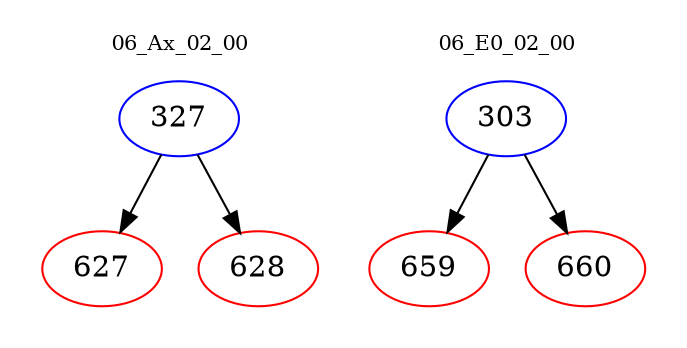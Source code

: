 digraph{
subgraph cluster_0 {
color = white
label = "06_Ax_02_00";
fontsize=10;
T0_327 [label="327", color="blue"]
T0_327 -> T0_627 [color="black"]
T0_627 [label="627", color="red"]
T0_327 -> T0_628 [color="black"]
T0_628 [label="628", color="red"]
}
subgraph cluster_1 {
color = white
label = "06_E0_02_00";
fontsize=10;
T1_303 [label="303", color="blue"]
T1_303 -> T1_659 [color="black"]
T1_659 [label="659", color="red"]
T1_303 -> T1_660 [color="black"]
T1_660 [label="660", color="red"]
}
}
